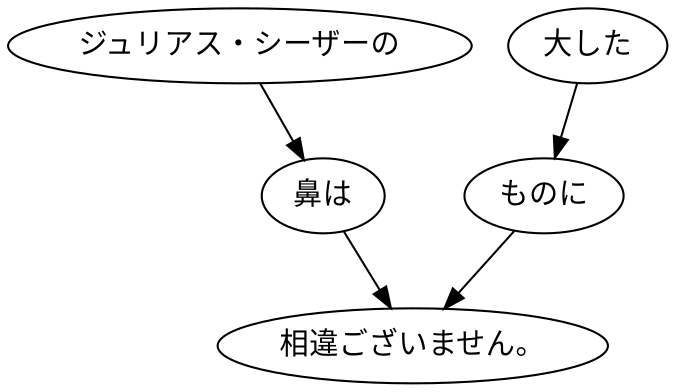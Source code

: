 digraph graph1995 {
	node0 [label="ジュリアス・シーザーの"];
	node1 [label="鼻は"];
	node2 [label="大した"];
	node3 [label="ものに"];
	node4 [label="相違ございません。"];
	node0 -> node1;
	node1 -> node4;
	node2 -> node3;
	node3 -> node4;
}
